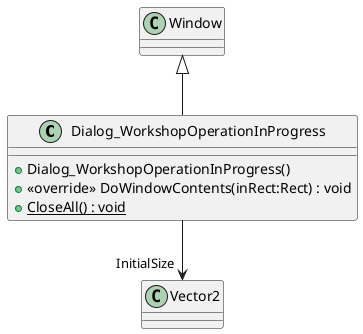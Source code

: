 @startuml
class Dialog_WorkshopOperationInProgress {
    + Dialog_WorkshopOperationInProgress()
    + <<override>> DoWindowContents(inRect:Rect) : void
    + {static} CloseAll() : void
}
Window <|-- Dialog_WorkshopOperationInProgress
Dialog_WorkshopOperationInProgress --> "InitialSize" Vector2
@enduml
